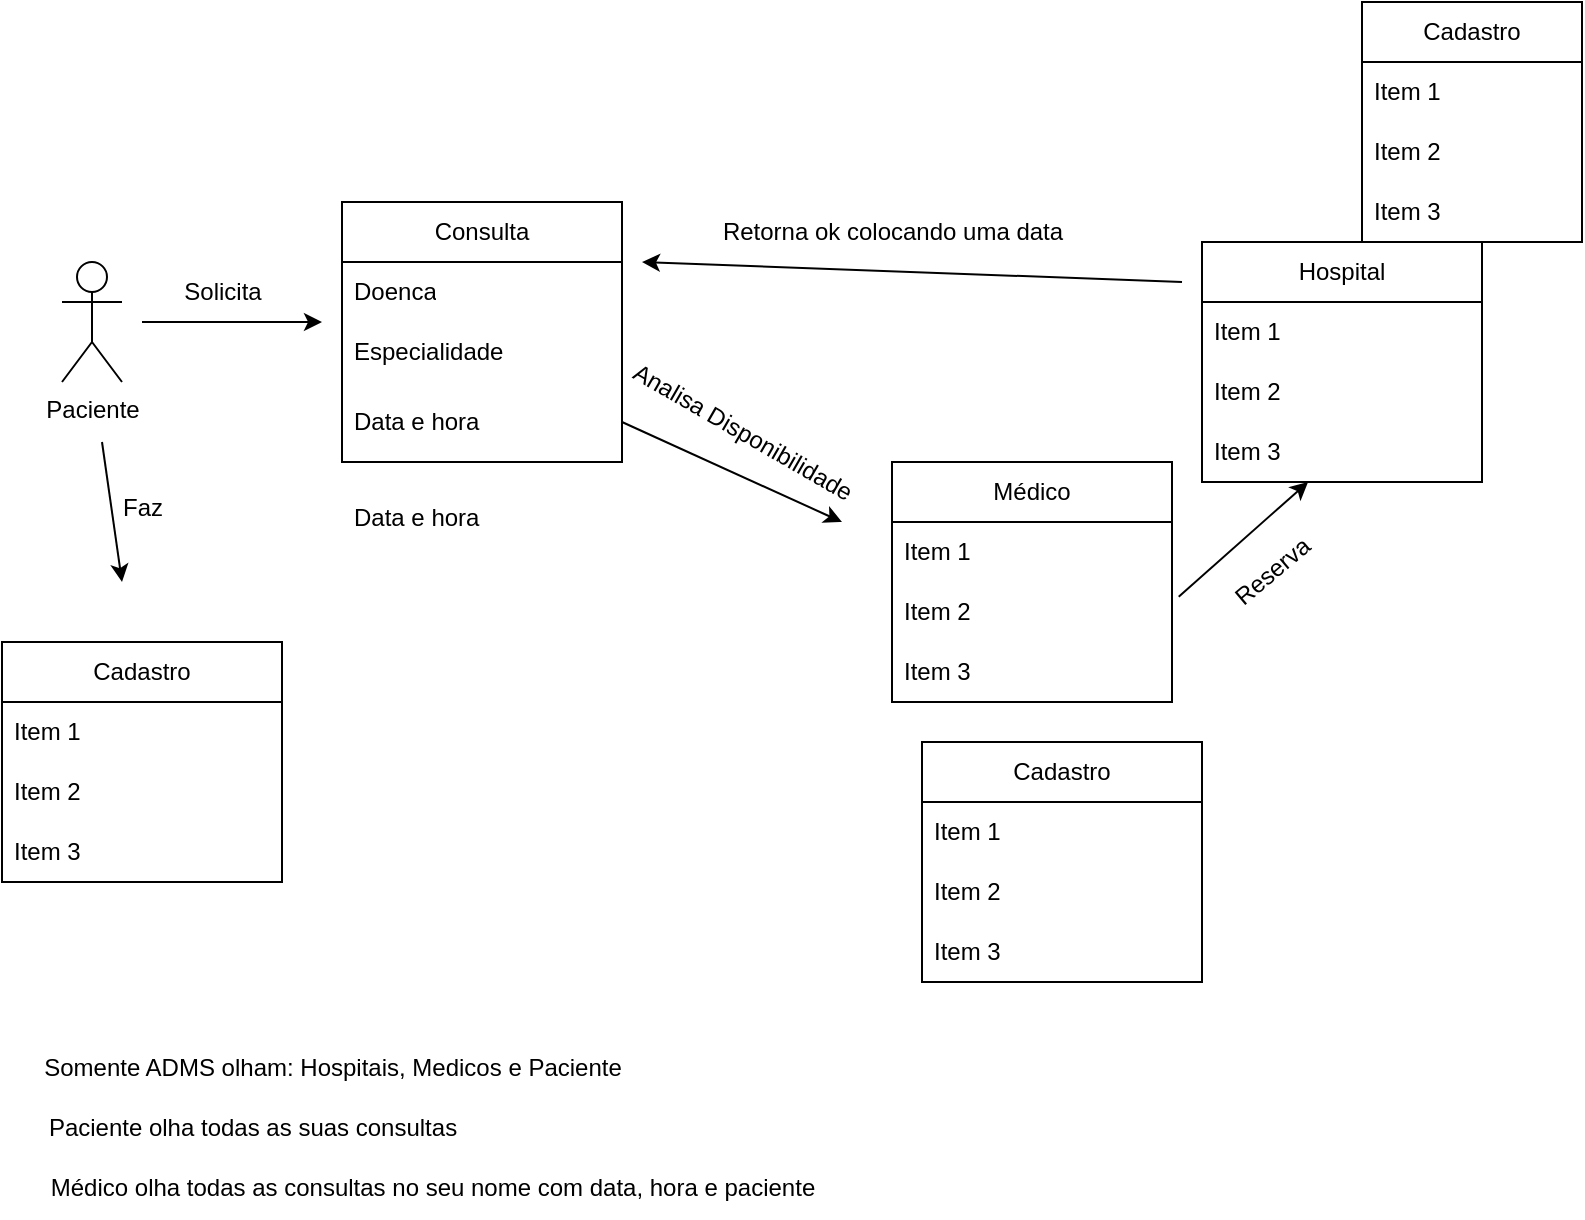 <mxfile version="21.8.2" type="github">
  <diagram name="Page-1" id="rw6ZucnFjYjoOytTjqVy">
    <mxGraphModel dx="939" dy="532" grid="1" gridSize="10" guides="1" tooltips="1" connect="1" arrows="1" fold="1" page="1" pageScale="1" pageWidth="850" pageHeight="1100" math="0" shadow="0">
      <root>
        <mxCell id="0" />
        <mxCell id="1" parent="0" />
        <mxCell id="pkW0t_kRxM7w-1Nera43-2" value="Hospital" style="swimlane;fontStyle=0;childLayout=stackLayout;horizontal=1;startSize=30;horizontalStack=0;resizeParent=1;resizeParentMax=0;resizeLast=0;collapsible=1;marginBottom=0;whiteSpace=wrap;html=1;" vertex="1" parent="1">
          <mxGeometry x="630" y="200" width="140" height="120" as="geometry" />
        </mxCell>
        <mxCell id="pkW0t_kRxM7w-1Nera43-3" value="Item 1" style="text;strokeColor=none;fillColor=none;align=left;verticalAlign=middle;spacingLeft=4;spacingRight=4;overflow=hidden;points=[[0,0.5],[1,0.5]];portConstraint=eastwest;rotatable=0;whiteSpace=wrap;html=1;" vertex="1" parent="pkW0t_kRxM7w-1Nera43-2">
          <mxGeometry y="30" width="140" height="30" as="geometry" />
        </mxCell>
        <mxCell id="pkW0t_kRxM7w-1Nera43-4" value="Item 2" style="text;strokeColor=none;fillColor=none;align=left;verticalAlign=middle;spacingLeft=4;spacingRight=4;overflow=hidden;points=[[0,0.5],[1,0.5]];portConstraint=eastwest;rotatable=0;whiteSpace=wrap;html=1;" vertex="1" parent="pkW0t_kRxM7w-1Nera43-2">
          <mxGeometry y="60" width="140" height="30" as="geometry" />
        </mxCell>
        <mxCell id="pkW0t_kRxM7w-1Nera43-5" value="Item 3" style="text;strokeColor=none;fillColor=none;align=left;verticalAlign=middle;spacingLeft=4;spacingRight=4;overflow=hidden;points=[[0,0.5],[1,0.5]];portConstraint=eastwest;rotatable=0;whiteSpace=wrap;html=1;" vertex="1" parent="pkW0t_kRxM7w-1Nera43-2">
          <mxGeometry y="90" width="140" height="30" as="geometry" />
        </mxCell>
        <mxCell id="pkW0t_kRxM7w-1Nera43-6" value="Paciente" style="shape=umlActor;verticalLabelPosition=bottom;verticalAlign=top;html=1;outlineConnect=0;" vertex="1" parent="1">
          <mxGeometry x="60" y="210" width="30" height="60" as="geometry" />
        </mxCell>
        <mxCell id="pkW0t_kRxM7w-1Nera43-8" value="Consulta" style="swimlane;fontStyle=0;childLayout=stackLayout;horizontal=1;startSize=30;horizontalStack=0;resizeParent=1;resizeParentMax=0;resizeLast=0;collapsible=1;marginBottom=0;whiteSpace=wrap;html=1;" vertex="1" parent="1">
          <mxGeometry x="200" y="180" width="140" height="130" as="geometry" />
        </mxCell>
        <mxCell id="pkW0t_kRxM7w-1Nera43-9" value="Doenca" style="text;strokeColor=none;fillColor=none;align=left;verticalAlign=middle;spacingLeft=4;spacingRight=4;overflow=hidden;points=[[0,0.5],[1,0.5]];portConstraint=eastwest;rotatable=0;whiteSpace=wrap;html=1;" vertex="1" parent="pkW0t_kRxM7w-1Nera43-8">
          <mxGeometry y="30" width="140" height="30" as="geometry" />
        </mxCell>
        <mxCell id="pkW0t_kRxM7w-1Nera43-10" value="Especialidade" style="text;strokeColor=none;fillColor=none;align=left;verticalAlign=middle;spacingLeft=4;spacingRight=4;overflow=hidden;points=[[0,0.5],[1,0.5]];portConstraint=eastwest;rotatable=0;whiteSpace=wrap;html=1;" vertex="1" parent="pkW0t_kRxM7w-1Nera43-8">
          <mxGeometry y="60" width="140" height="30" as="geometry" />
        </mxCell>
        <mxCell id="pkW0t_kRxM7w-1Nera43-11" value="Data e hora" style="text;strokeColor=none;fillColor=none;align=left;verticalAlign=middle;spacingLeft=4;spacingRight=4;overflow=hidden;points=[[0,0.5],[1,0.5]];portConstraint=eastwest;rotatable=0;whiteSpace=wrap;html=1;" vertex="1" parent="pkW0t_kRxM7w-1Nera43-8">
          <mxGeometry y="90" width="140" height="40" as="geometry" />
        </mxCell>
        <mxCell id="pkW0t_kRxM7w-1Nera43-14" value="" style="endArrow=classic;html=1;rounded=0;" edge="1" parent="1">
          <mxGeometry width="50" height="50" relative="1" as="geometry">
            <mxPoint x="100" y="240" as="sourcePoint" />
            <mxPoint x="190" y="240" as="targetPoint" />
          </mxGeometry>
        </mxCell>
        <mxCell id="pkW0t_kRxM7w-1Nera43-15" value="Solicita" style="text;html=1;align=center;verticalAlign=middle;resizable=0;points=[];autosize=1;strokeColor=none;fillColor=none;" vertex="1" parent="1">
          <mxGeometry x="110" y="210" width="60" height="30" as="geometry" />
        </mxCell>
        <mxCell id="pkW0t_kRxM7w-1Nera43-16" value="Cadastro" style="swimlane;fontStyle=0;childLayout=stackLayout;horizontal=1;startSize=30;horizontalStack=0;resizeParent=1;resizeParentMax=0;resizeLast=0;collapsible=1;marginBottom=0;whiteSpace=wrap;html=1;" vertex="1" parent="1">
          <mxGeometry x="30" y="400" width="140" height="120" as="geometry" />
        </mxCell>
        <mxCell id="pkW0t_kRxM7w-1Nera43-17" value="Item 1" style="text;strokeColor=none;fillColor=none;align=left;verticalAlign=middle;spacingLeft=4;spacingRight=4;overflow=hidden;points=[[0,0.5],[1,0.5]];portConstraint=eastwest;rotatable=0;whiteSpace=wrap;html=1;" vertex="1" parent="pkW0t_kRxM7w-1Nera43-16">
          <mxGeometry y="30" width="140" height="30" as="geometry" />
        </mxCell>
        <mxCell id="pkW0t_kRxM7w-1Nera43-18" value="Item 2" style="text;strokeColor=none;fillColor=none;align=left;verticalAlign=middle;spacingLeft=4;spacingRight=4;overflow=hidden;points=[[0,0.5],[1,0.5]];portConstraint=eastwest;rotatable=0;whiteSpace=wrap;html=1;" vertex="1" parent="pkW0t_kRxM7w-1Nera43-16">
          <mxGeometry y="60" width="140" height="30" as="geometry" />
        </mxCell>
        <mxCell id="pkW0t_kRxM7w-1Nera43-19" value="Item 3" style="text;strokeColor=none;fillColor=none;align=left;verticalAlign=middle;spacingLeft=4;spacingRight=4;overflow=hidden;points=[[0,0.5],[1,0.5]];portConstraint=eastwest;rotatable=0;whiteSpace=wrap;html=1;" vertex="1" parent="pkW0t_kRxM7w-1Nera43-16">
          <mxGeometry y="90" width="140" height="30" as="geometry" />
        </mxCell>
        <mxCell id="pkW0t_kRxM7w-1Nera43-20" value="Médico" style="swimlane;fontStyle=0;childLayout=stackLayout;horizontal=1;startSize=30;horizontalStack=0;resizeParent=1;resizeParentMax=0;resizeLast=0;collapsible=1;marginBottom=0;whiteSpace=wrap;html=1;" vertex="1" parent="1">
          <mxGeometry x="475" y="310" width="140" height="120" as="geometry" />
        </mxCell>
        <mxCell id="pkW0t_kRxM7w-1Nera43-21" value="Item 1" style="text;strokeColor=none;fillColor=none;align=left;verticalAlign=middle;spacingLeft=4;spacingRight=4;overflow=hidden;points=[[0,0.5],[1,0.5]];portConstraint=eastwest;rotatable=0;whiteSpace=wrap;html=1;" vertex="1" parent="pkW0t_kRxM7w-1Nera43-20">
          <mxGeometry y="30" width="140" height="30" as="geometry" />
        </mxCell>
        <mxCell id="pkW0t_kRxM7w-1Nera43-22" value="Item 2" style="text;strokeColor=none;fillColor=none;align=left;verticalAlign=middle;spacingLeft=4;spacingRight=4;overflow=hidden;points=[[0,0.5],[1,0.5]];portConstraint=eastwest;rotatable=0;whiteSpace=wrap;html=1;" vertex="1" parent="pkW0t_kRxM7w-1Nera43-20">
          <mxGeometry y="60" width="140" height="30" as="geometry" />
        </mxCell>
        <mxCell id="pkW0t_kRxM7w-1Nera43-23" value="Item 3" style="text;strokeColor=none;fillColor=none;align=left;verticalAlign=middle;spacingLeft=4;spacingRight=4;overflow=hidden;points=[[0,0.5],[1,0.5]];portConstraint=eastwest;rotatable=0;whiteSpace=wrap;html=1;" vertex="1" parent="pkW0t_kRxM7w-1Nera43-20">
          <mxGeometry y="90" width="140" height="30" as="geometry" />
        </mxCell>
        <mxCell id="pkW0t_kRxM7w-1Nera43-24" value="" style="endArrow=classic;html=1;rounded=0;exitX=1;exitY=0.5;exitDx=0;exitDy=0;" edge="1" parent="1" source="pkW0t_kRxM7w-1Nera43-11">
          <mxGeometry width="50" height="50" relative="1" as="geometry">
            <mxPoint x="330" y="380" as="sourcePoint" />
            <mxPoint x="450" y="340" as="targetPoint" />
          </mxGeometry>
        </mxCell>
        <mxCell id="pkW0t_kRxM7w-1Nera43-25" value="" style="endArrow=classic;html=1;rounded=0;exitX=1.024;exitY=0.244;exitDx=0;exitDy=0;exitPerimeter=0;" edge="1" parent="1" source="pkW0t_kRxM7w-1Nera43-22" target="pkW0t_kRxM7w-1Nera43-5">
          <mxGeometry width="50" height="50" relative="1" as="geometry">
            <mxPoint x="350" y="230" as="sourcePoint" />
            <mxPoint x="460" y="190" as="targetPoint" />
          </mxGeometry>
        </mxCell>
        <mxCell id="pkW0t_kRxM7w-1Nera43-27" value="Reserva" style="text;html=1;align=center;verticalAlign=middle;resizable=0;points=[];autosize=1;strokeColor=none;fillColor=none;rotation=-40;" vertex="1" parent="1">
          <mxGeometry x="630" y="350" width="70" height="30" as="geometry" />
        </mxCell>
        <mxCell id="pkW0t_kRxM7w-1Nera43-28" value="Analisa Disponibilidade" style="text;html=1;align=center;verticalAlign=middle;resizable=0;points=[];autosize=1;strokeColor=none;fillColor=none;rotation=30;" vertex="1" parent="1">
          <mxGeometry x="325" y="280" width="150" height="30" as="geometry" />
        </mxCell>
        <mxCell id="pkW0t_kRxM7w-1Nera43-29" value="" style="endArrow=classic;html=1;rounded=0;" edge="1" parent="1">
          <mxGeometry width="50" height="50" relative="1" as="geometry">
            <mxPoint x="80" y="300" as="sourcePoint" />
            <mxPoint x="90" y="370" as="targetPoint" />
          </mxGeometry>
        </mxCell>
        <mxCell id="pkW0t_kRxM7w-1Nera43-30" value="Faz" style="text;html=1;align=center;verticalAlign=middle;resizable=0;points=[];autosize=1;strokeColor=none;fillColor=none;" vertex="1" parent="1">
          <mxGeometry x="80" y="318" width="40" height="30" as="geometry" />
        </mxCell>
        <mxCell id="pkW0t_kRxM7w-1Nera43-31" value="" style="endArrow=classic;html=1;rounded=0;" edge="1" parent="1">
          <mxGeometry width="50" height="50" relative="1" as="geometry">
            <mxPoint x="620" y="220" as="sourcePoint" />
            <mxPoint x="350" y="210" as="targetPoint" />
          </mxGeometry>
        </mxCell>
        <mxCell id="pkW0t_kRxM7w-1Nera43-32" value="Retorna ok colocando uma data" style="text;html=1;align=center;verticalAlign=middle;resizable=0;points=[];autosize=1;strokeColor=none;fillColor=none;" vertex="1" parent="1">
          <mxGeometry x="380" y="180" width="190" height="30" as="geometry" />
        </mxCell>
        <mxCell id="pkW0t_kRxM7w-1Nera43-34" value="Data e hora" style="text;strokeColor=none;fillColor=none;align=left;verticalAlign=middle;spacingLeft=4;spacingRight=4;overflow=hidden;points=[[0,0.5],[1,0.5]];portConstraint=eastwest;rotatable=0;whiteSpace=wrap;html=1;" vertex="1" parent="1">
          <mxGeometry x="200" y="318" width="140" height="40" as="geometry" />
        </mxCell>
        <mxCell id="pkW0t_kRxM7w-1Nera43-35" value="Cadastro" style="swimlane;fontStyle=0;childLayout=stackLayout;horizontal=1;startSize=30;horizontalStack=0;resizeParent=1;resizeParentMax=0;resizeLast=0;collapsible=1;marginBottom=0;whiteSpace=wrap;html=1;" vertex="1" parent="1">
          <mxGeometry x="490" y="450" width="140" height="120" as="geometry" />
        </mxCell>
        <mxCell id="pkW0t_kRxM7w-1Nera43-36" value="Item 1" style="text;strokeColor=none;fillColor=none;align=left;verticalAlign=middle;spacingLeft=4;spacingRight=4;overflow=hidden;points=[[0,0.5],[1,0.5]];portConstraint=eastwest;rotatable=0;whiteSpace=wrap;html=1;" vertex="1" parent="pkW0t_kRxM7w-1Nera43-35">
          <mxGeometry y="30" width="140" height="30" as="geometry" />
        </mxCell>
        <mxCell id="pkW0t_kRxM7w-1Nera43-37" value="Item 2" style="text;strokeColor=none;fillColor=none;align=left;verticalAlign=middle;spacingLeft=4;spacingRight=4;overflow=hidden;points=[[0,0.5],[1,0.5]];portConstraint=eastwest;rotatable=0;whiteSpace=wrap;html=1;" vertex="1" parent="pkW0t_kRxM7w-1Nera43-35">
          <mxGeometry y="60" width="140" height="30" as="geometry" />
        </mxCell>
        <mxCell id="pkW0t_kRxM7w-1Nera43-38" value="Item 3" style="text;strokeColor=none;fillColor=none;align=left;verticalAlign=middle;spacingLeft=4;spacingRight=4;overflow=hidden;points=[[0,0.5],[1,0.5]];portConstraint=eastwest;rotatable=0;whiteSpace=wrap;html=1;" vertex="1" parent="pkW0t_kRxM7w-1Nera43-35">
          <mxGeometry y="90" width="140" height="30" as="geometry" />
        </mxCell>
        <mxCell id="pkW0t_kRxM7w-1Nera43-39" value="Cadastro" style="swimlane;fontStyle=0;childLayout=stackLayout;horizontal=1;startSize=30;horizontalStack=0;resizeParent=1;resizeParentMax=0;resizeLast=0;collapsible=1;marginBottom=0;whiteSpace=wrap;html=1;" vertex="1" parent="1">
          <mxGeometry x="710" y="80" width="110" height="120" as="geometry" />
        </mxCell>
        <mxCell id="pkW0t_kRxM7w-1Nera43-40" value="Item 1" style="text;strokeColor=none;fillColor=none;align=left;verticalAlign=middle;spacingLeft=4;spacingRight=4;overflow=hidden;points=[[0,0.5],[1,0.5]];portConstraint=eastwest;rotatable=0;whiteSpace=wrap;html=1;" vertex="1" parent="pkW0t_kRxM7w-1Nera43-39">
          <mxGeometry y="30" width="110" height="30" as="geometry" />
        </mxCell>
        <mxCell id="pkW0t_kRxM7w-1Nera43-41" value="Item 2" style="text;strokeColor=none;fillColor=none;align=left;verticalAlign=middle;spacingLeft=4;spacingRight=4;overflow=hidden;points=[[0,0.5],[1,0.5]];portConstraint=eastwest;rotatable=0;whiteSpace=wrap;html=1;" vertex="1" parent="pkW0t_kRxM7w-1Nera43-39">
          <mxGeometry y="60" width="110" height="30" as="geometry" />
        </mxCell>
        <mxCell id="pkW0t_kRxM7w-1Nera43-42" value="Item 3" style="text;strokeColor=none;fillColor=none;align=left;verticalAlign=middle;spacingLeft=4;spacingRight=4;overflow=hidden;points=[[0,0.5],[1,0.5]];portConstraint=eastwest;rotatable=0;whiteSpace=wrap;html=1;" vertex="1" parent="pkW0t_kRxM7w-1Nera43-39">
          <mxGeometry y="90" width="110" height="30" as="geometry" />
        </mxCell>
        <mxCell id="pkW0t_kRxM7w-1Nera43-43" value="Somente ADMS olham: Hospitais, Medicos e Paciente" style="text;html=1;align=center;verticalAlign=middle;resizable=0;points=[];autosize=1;strokeColor=none;fillColor=none;" vertex="1" parent="1">
          <mxGeometry x="40" y="598" width="310" height="30" as="geometry" />
        </mxCell>
        <mxCell id="pkW0t_kRxM7w-1Nera43-44" value="Paciente olha todas as suas consultas" style="text;html=1;align=center;verticalAlign=middle;resizable=0;points=[];autosize=1;strokeColor=none;fillColor=none;" vertex="1" parent="1">
          <mxGeometry x="40" y="628" width="230" height="30" as="geometry" />
        </mxCell>
        <mxCell id="pkW0t_kRxM7w-1Nera43-45" value="Médico olha todas as consultas no seu nome com data, hora e paciente&lt;br&gt;" style="text;html=1;align=center;verticalAlign=middle;resizable=0;points=[];autosize=1;strokeColor=none;fillColor=none;" vertex="1" parent="1">
          <mxGeometry x="40" y="658" width="410" height="30" as="geometry" />
        </mxCell>
      </root>
    </mxGraphModel>
  </diagram>
</mxfile>
